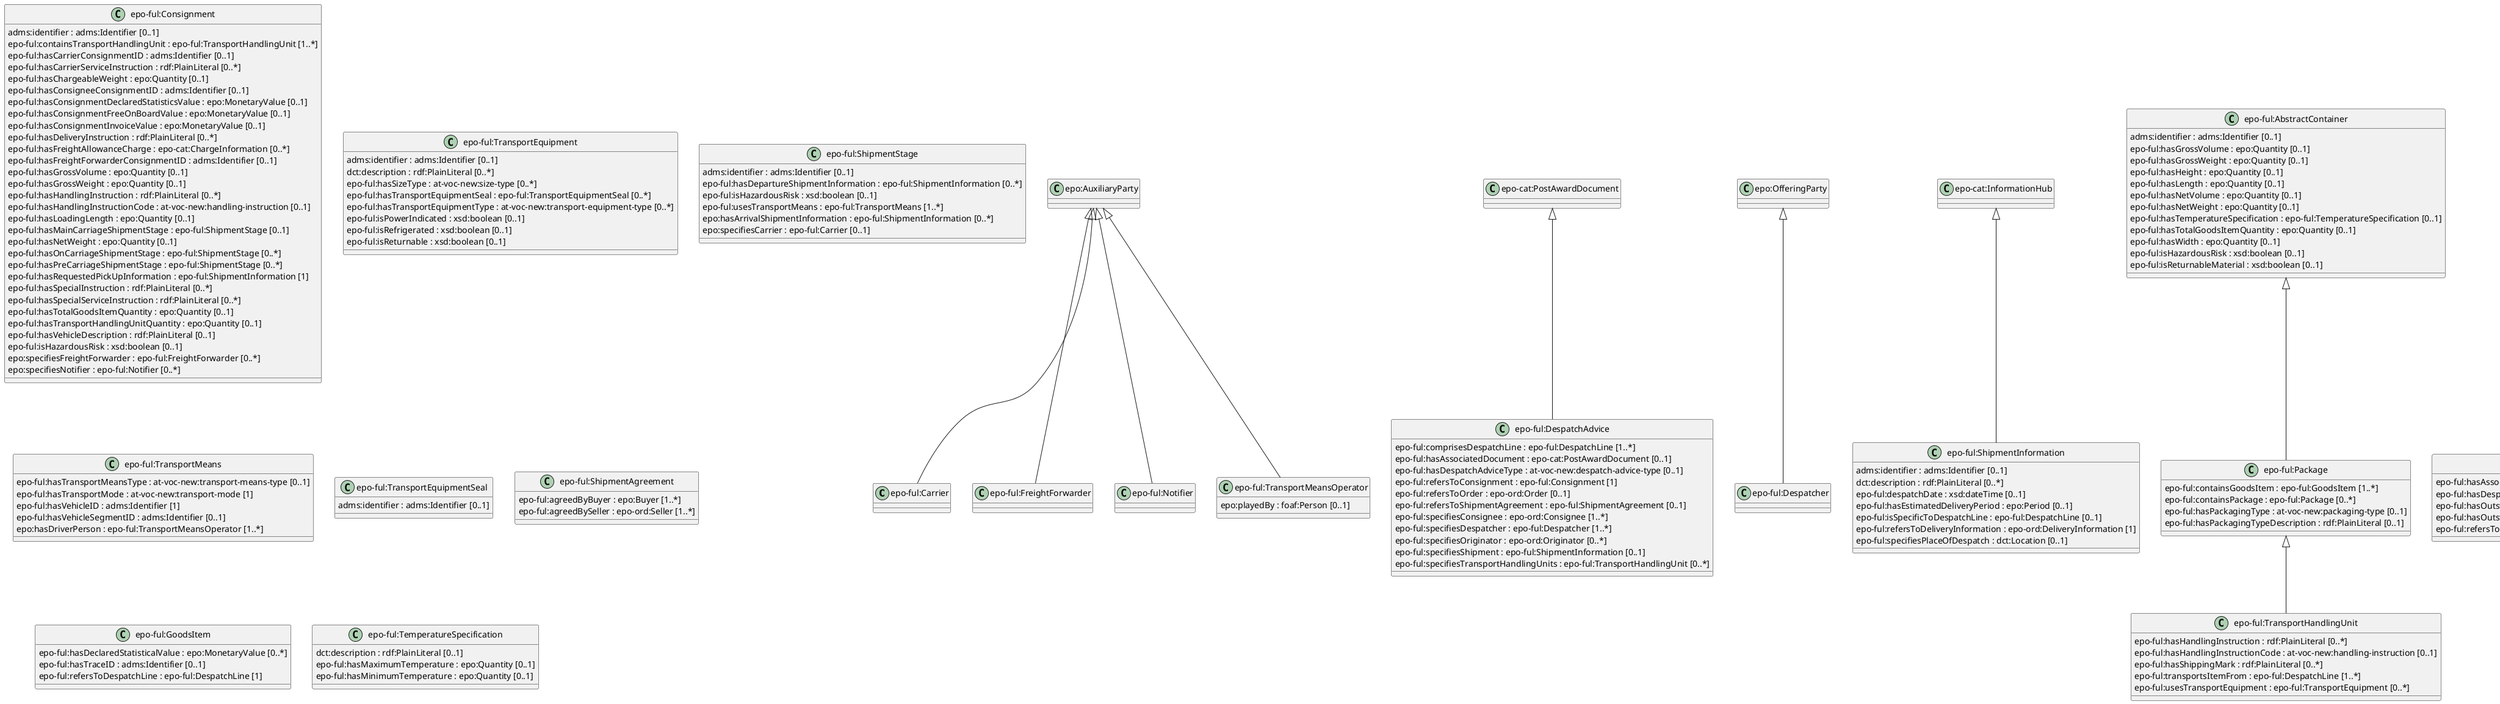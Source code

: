 
@startuml
class "epo-ful:Carrier" {

}
class "epo-ful:DespatchAdvice" {
  epo-ful:comprisesDespatchLine : epo-ful:DespatchLine [1..*]
  epo-ful:hasAssociatedDocument : epo-cat:PostAwardDocument [0..1]
  epo-ful:hasDespatchAdviceType : at-voc-new:despatch-advice-type [0..1]
  epo-ful:refersToConsignment : epo-ful:Consignment [1]
  epo-ful:refersToOrder : epo-ord:Order [0..1]
  epo-ful:refersToShipmentAgreement : epo-ful:ShipmentAgreement [0..1]
  epo-ful:specifiesConsignee : epo-ord:Consignee [1..*]
  epo-ful:specifiesDespatcher : epo-ful:Despatcher [1..*]
  epo-ful:specifiesOriginator : epo-ord:Originator [0..*]
  epo-ful:specifiesShipment : epo-ful:ShipmentInformation [0..1]
  epo-ful:specifiesTransportHandlingUnits : epo-ful:TransportHandlingUnit [0..*]
}
class "epo-ful:Despatcher" {

}
class "epo-ful:ShipmentInformation" {
  adms:identifier : adms:Identifier [0..1]
  dct:description : rdf:PlainLiteral [0..*]
  epo-ful:despatchDate : xsd:dateTime [0..1]
  epo-ful:hasEstimatedDeliveryPeriod : epo:Period [0..1]
  epo-ful:isSpecificToDespatchLine : epo-ful:DespatchLine [0..1]
  epo-ful:refersToDeliveryInformation : epo-ord:DeliveryInformation [1]
  epo-ful:specifiesPlaceOfDespatch : dct:Location [0..1]
}
class "epo-ful:TransportHandlingUnit" {
  epo-ful:hasHandlingInstruction : rdf:PlainLiteral [0..*]
  epo-ful:hasHandlingInstructionCode : at-voc-new:handling-instruction [0..1]
  epo-ful:hasShippingMark : rdf:PlainLiteral [0..*]
  epo-ful:transportsItemFrom : epo-ful:DespatchLine [1..*]
  epo-ful:usesTransportEquipment : epo-ful:TransportEquipment [0..*]
}
class "epo-ful:DespatchLine" {
  epo-ful:hasAssociatedDocument : epo-cat:PostAwardDocument [0..1]
  epo-ful:hasDespatchedQuantity : epo:Quantity [1]
  epo-ful:hasOutstandingQuantity : epo:Quantity [0..1]
  epo-ful:hasOutstandingQuantityReason : rdf:PlainLiteral [0..1]
  epo-ful:refersToOrderLine : epo-ord:OrderLine [0..1]
}
class "epo-ful:Consignment" {
  adms:identifier : adms:Identifier [0..1]
  epo-ful:containsTransportHandlingUnit : epo-ful:TransportHandlingUnit [1..*]
  epo-ful:hasCarrierConsignmentID : adms:Identifier [0..1]
  epo-ful:hasCarrierServiceInstruction : rdf:PlainLiteral [0..*]
  epo-ful:hasChargeableWeight : epo:Quantity [0..1]
  epo-ful:hasConsigneeConsignmentID : adms:Identifier [0..1]
  epo-ful:hasConsignmentDeclaredStatisticsValue : epo:MonetaryValue [0..1]
  epo-ful:hasConsignmentFreeOnBoardValue : epo:MonetaryValue [0..1]
  epo-ful:hasConsignmentInvoiceValue : epo:MonetaryValue [0..1]
  epo-ful:hasDeliveryInstruction : rdf:PlainLiteral [0..*]
  epo-ful:hasFreightAllowanceCharge : epo-cat:ChargeInformation [0..*]
  epo-ful:hasFreightForwarderConsignmentID : adms:Identifier [0..1]
  epo-ful:hasGrossVolume : epo:Quantity [0..1]
  epo-ful:hasGrossWeight : epo:Quantity [0..1]
  epo-ful:hasHandlingInstruction : rdf:PlainLiteral [0..*]
  epo-ful:hasHandlingInstructionCode : at-voc-new:handling-instruction [0..1]
  epo-ful:hasLoadingLength : epo:Quantity [0..1]
  epo-ful:hasMainCarriageShipmentStage : epo-ful:ShipmentStage [0..1]
  epo-ful:hasNetWeight : epo:Quantity [0..1]
  epo-ful:hasOnCarriageShipmentStage : epo-ful:ShipmentStage [0..*]
  epo-ful:hasPreCarriageShipmentStage : epo-ful:ShipmentStage [0..*]
  epo-ful:hasRequestedPickUpInformation : epo-ful:ShipmentInformation [1]
  epo-ful:hasSpecialInstruction : rdf:PlainLiteral [0..*]
  epo-ful:hasSpecialServiceInstruction : rdf:PlainLiteral [0..*]
  epo-ful:hasTotalGoodsItemQuantity : epo:Quantity [0..1]
  epo-ful:hasTransportHandlingUnitQuantity : epo:Quantity [0..1]
  epo-ful:hasVehicleDescription : rdf:PlainLiteral [0..1]
  epo-ful:isHazardousRisk : xsd:boolean [0..1]
  epo:specifiesFreightForwarder : epo-ful:FreightForwarder [0..*]
  epo:specifiesNotifier : epo-ful:Notifier [0..*]
}
class "epo-ful:FreightForwarder" {

}
class "epo-ful:Notifier" {

}
class "epo-ful:TransportEquipment" {
  adms:identifier : adms:Identifier [0..1]
  dct:description : rdf:PlainLiteral [0..*]
  epo-ful:hasSizeType : at-voc-new:size-type [0..*]
  epo-ful:hasTransportEquipmentSeal : epo-ful:TransportEquipmentSeal [0..*]
  epo-ful:hasTransportEquipmentType : at-voc-new:transport-equipment-type [0..*]
  epo-ful:isPowerIndicated : xsd:boolean [0..1]
  epo-ful:isRefrigerated : xsd:boolean [0..1]
  epo-ful:isReturnable : xsd:boolean [0..1]
}
class "epo-ful:Package" {
  epo-ful:containsGoodsItem : epo-ful:GoodsItem [1..*]
  epo-ful:containsPackage : epo-ful:Package [0..*]
  epo-ful:hasPackagingType : at-voc-new:packaging-type [0..1]
  epo-ful:hasPackagingTypeDescription : rdf:PlainLiteral [0..1]
}
class "epo-ful:ShipmentStage" {
  adms:identifier : adms:Identifier [0..1]
  epo-ful:hasDepartureShipmentInformation : epo-ful:ShipmentInformation [0..*]
  epo-ful:isHazardousRisk : xsd:boolean [0..1]
  epo-ful:usesTransportMeans : epo-ful:TransportMeans [1..*]
  epo:hasArrivalShipmentInformation : epo-ful:ShipmentInformation [0..*]
  epo:specifiesCarrier : epo-ful:Carrier [0..1]
}
class "epo-ful:TransportMeans" {
  epo-ful:hasTransportMeansType : at-voc-new:transport-means-type [0..1]
  epo-ful:hasTransportMode : at-voc-new:transport-mode [1]
  epo-ful:hasVehicleID : adms:Identifier [1]
  epo-ful:hasVehicleSegmentID : adms:Identifier [0..1]
  epo:hasDriverPerson : epo-ful:TransportMeansOperator [1..*]
}
class "epo-ful:TransportEquipmentSeal" {
  adms:identifier : adms:Identifier [0..1]
}
class "epo-ful:ShipmentAgreement" {
  epo-ful:agreedByBuyer : epo:Buyer [1..*]
  epo-ful:agreedBySeller : epo-ord:Seller [1..*]
}
class "epo-ful:GoodsItem" {
  epo-ful:hasDeclaredStatisticalValue : epo:MonetaryValue [0..*]
  epo-ful:hasTraceID : adms:Identifier [0..1]
  epo-ful:refersToDespatchLine : epo-ful:DespatchLine [1]
}
class "epo-ful:TransportMeansOperator" {
  epo:playedBy : foaf:Person [0..1]
}
class "epo-ful:AbstractContainer" {
  adms:identifier : adms:Identifier [0..1]
  epo-ful:hasGrossVolume : epo:Quantity [0..1]
  epo-ful:hasGrossWeight : epo:Quantity [0..1]
  epo-ful:hasHeight : epo:Quantity [0..1]
  epo-ful:hasLength : epo:Quantity [0..1]
  epo-ful:hasNetVolume : epo:Quantity [0..1]
  epo-ful:hasNetWeight : epo:Quantity [0..1]
  epo-ful:hasTemperatureSpecification : epo-ful:TemperatureSpecification [0..1]
  epo-ful:hasTotalGoodsItemQuantity : epo:Quantity [0..1]
  epo-ful:hasWidth : epo:Quantity [0..1]
  epo-ful:isHazardousRisk : xsd:boolean [0..1]
  epo-ful:isReturnableMaterial : xsd:boolean [0..1]
}
class "epo-ful:TemperatureSpecification" {
  dct:description : rdf:PlainLiteral [0..1]
  epo-ful:hasMaximumTemperature : epo:Quantity [0..1]
  epo-ful:hasMinimumTemperature : epo:Quantity [0..1]
}
"epo-cat:InformationHub" <|-- "epo-ful:ShipmentInformation"
"epo-cat:Line" <|-- "epo-ful:DespatchLine"
"epo-cat:PostAwardDocument" <|-- "epo-ful:DespatchAdvice"
"epo-ful:AbstractContainer" <|-- "epo-ful:Package"
"epo-ful:Package" <|-- "epo-ful:TransportHandlingUnit"
"epo:AuxiliaryParty" <|-- "epo-ful:Carrier"
"epo:AuxiliaryParty" <|-- "epo-ful:FreightForwarder"
"epo:AuxiliaryParty" <|-- "epo-ful:Notifier"
"epo:AuxiliaryParty" <|-- "epo-ful:TransportMeansOperator"
"epo:OfferingParty" <|-- "epo-ful:Despatcher"
@enduml
